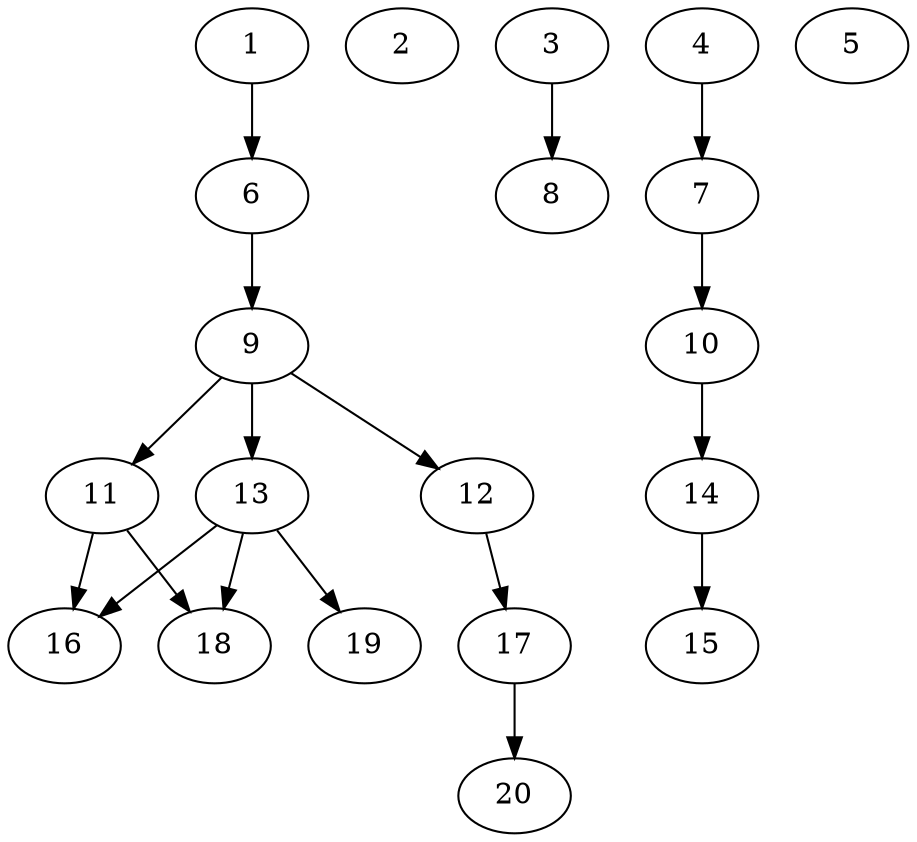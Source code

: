 // DAG automatically generated by daggen at Wed Jul 24 22:10:09 2019
// ./daggen --dot -n 20 --ccr 0.3 --fat 0.5 --regular 0.5 --density 0.5 --mindata 5242880 --maxdata 52428800 
digraph G {
  1 [size="34914987", alpha="0.11", expect_size="10474496"] 
  1 -> 6 [size ="10474496"]
  2 [size="57210880", alpha="0.04", expect_size="17163264"] 
  3 [size="48226987", alpha="0.10", expect_size="14468096"] 
  3 -> 8 [size ="14468096"]
  4 [size="68287147", alpha="0.13", expect_size="20486144"] 
  4 -> 7 [size ="20486144"]
  5 [size="42181973", alpha="0.14", expect_size="12654592"] 
  6 [size="34078720", alpha="0.10", expect_size="10223616"] 
  6 -> 9 [size ="10223616"]
  7 [size="161508693", alpha="0.06", expect_size="48452608"] 
  7 -> 10 [size ="48452608"]
  8 [size="45035520", alpha="0.05", expect_size="13510656"] 
  9 [size="157228373", alpha="0.10", expect_size="47168512"] 
  9 -> 11 [size ="47168512"]
  9 -> 12 [size ="47168512"]
  9 -> 13 [size ="47168512"]
  10 [size="172055893", alpha="0.09", expect_size="51616768"] 
  10 -> 14 [size ="51616768"]
  11 [size="45602133", alpha="0.05", expect_size="13680640"] 
  11 -> 16 [size ="13680640"]
  11 -> 18 [size ="13680640"]
  12 [size="129088853", alpha="0.16", expect_size="38726656"] 
  12 -> 17 [size ="38726656"]
  13 [size="164096000", alpha="0.07", expect_size="49228800"] 
  13 -> 16 [size ="49228800"]
  13 -> 18 [size ="49228800"]
  13 -> 19 [size ="49228800"]
  14 [size="84551680", alpha="0.09", expect_size="25365504"] 
  14 -> 15 [size ="25365504"]
  15 [size="32665600", alpha="0.07", expect_size="9799680"] 
  16 [size="143585280", alpha="0.03", expect_size="43075584"] 
  17 [size="65652053", alpha="0.12", expect_size="19695616"] 
  17 -> 20 [size ="19695616"]
  18 [size="116630187", alpha="0.03", expect_size="34989056"] 
  19 [size="155637760", alpha="0.09", expect_size="46691328"] 
  20 [size="78738773", alpha="0.05", expect_size="23621632"] 
}

